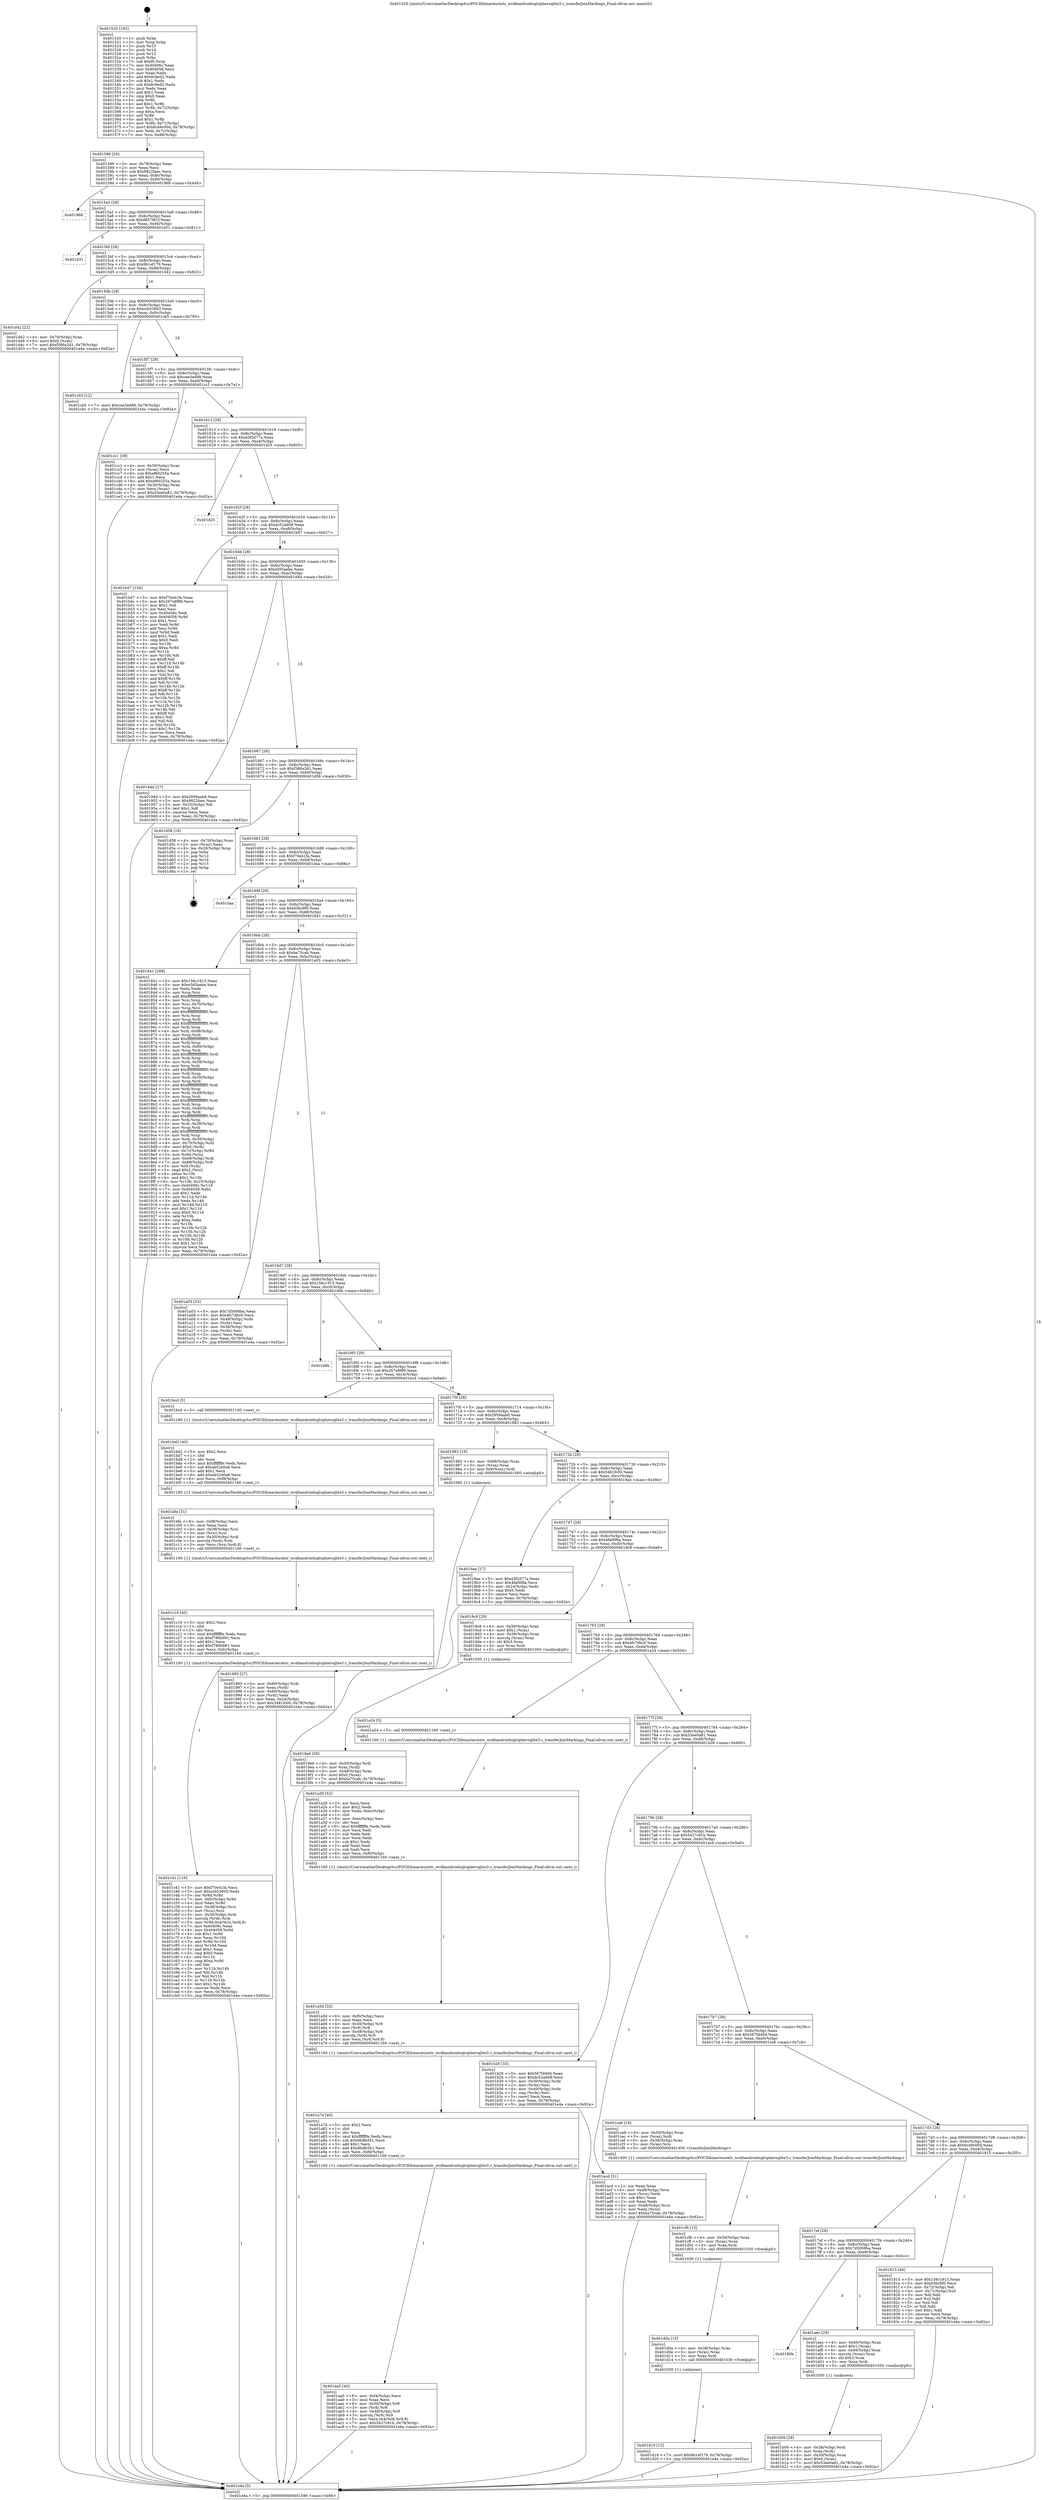 digraph "0x401520" {
  label = "0x401520 (/mnt/c/Users/mathe/Desktop/tcc/POCII/binaries/extr_wcdbandroidsqlciphersqlite3.c_transferJoinMarkings_Final-ollvm.out::main(0))"
  labelloc = "t"
  node[shape=record]

  Entry [label="",width=0.3,height=0.3,shape=circle,fillcolor=black,style=filled]
  "0x401586" [label="{
     0x401586 [29]\l
     | [instrs]\l
     &nbsp;&nbsp;0x401586 \<+3\>: mov -0x78(%rbp),%eax\l
     &nbsp;&nbsp;0x401589 \<+2\>: mov %eax,%ecx\l
     &nbsp;&nbsp;0x40158b \<+6\>: sub $0x9822faec,%ecx\l
     &nbsp;&nbsp;0x401591 \<+6\>: mov %eax,-0x8c(%rbp)\l
     &nbsp;&nbsp;0x401597 \<+6\>: mov %ecx,-0x90(%rbp)\l
     &nbsp;&nbsp;0x40159d \<+6\>: je 0000000000401968 \<main+0x448\>\l
  }"]
  "0x401968" [label="{
     0x401968\l
  }", style=dashed]
  "0x4015a3" [label="{
     0x4015a3 [28]\l
     | [instrs]\l
     &nbsp;&nbsp;0x4015a3 \<+5\>: jmp 00000000004015a8 \<main+0x88\>\l
     &nbsp;&nbsp;0x4015a8 \<+6\>: mov -0x8c(%rbp),%eax\l
     &nbsp;&nbsp;0x4015ae \<+5\>: sub $0x9857f61f,%eax\l
     &nbsp;&nbsp;0x4015b3 \<+6\>: mov %eax,-0x94(%rbp)\l
     &nbsp;&nbsp;0x4015b9 \<+6\>: je 0000000000401d31 \<main+0x811\>\l
  }"]
  Exit [label="",width=0.3,height=0.3,shape=circle,fillcolor=black,style=filled,peripheries=2]
  "0x401d31" [label="{
     0x401d31\l
  }", style=dashed]
  "0x4015bf" [label="{
     0x4015bf [28]\l
     | [instrs]\l
     &nbsp;&nbsp;0x4015bf \<+5\>: jmp 00000000004015c4 \<main+0xa4\>\l
     &nbsp;&nbsp;0x4015c4 \<+6\>: mov -0x8c(%rbp),%eax\l
     &nbsp;&nbsp;0x4015ca \<+5\>: sub $0x9b1ef179,%eax\l
     &nbsp;&nbsp;0x4015cf \<+6\>: mov %eax,-0x98(%rbp)\l
     &nbsp;&nbsp;0x4015d5 \<+6\>: je 0000000000401d42 \<main+0x822\>\l
  }"]
  "0x401d19" [label="{
     0x401d19 [12]\l
     | [instrs]\l
     &nbsp;&nbsp;0x401d19 \<+7\>: movl $0x9b1ef179,-0x78(%rbp)\l
     &nbsp;&nbsp;0x401d20 \<+5\>: jmp 0000000000401e4a \<main+0x92a\>\l
  }"]
  "0x401d42" [label="{
     0x401d42 [22]\l
     | [instrs]\l
     &nbsp;&nbsp;0x401d42 \<+4\>: mov -0x70(%rbp),%rax\l
     &nbsp;&nbsp;0x401d46 \<+6\>: movl $0x0,(%rax)\l
     &nbsp;&nbsp;0x401d4c \<+7\>: movl $0xf386a2d1,-0x78(%rbp)\l
     &nbsp;&nbsp;0x401d53 \<+5\>: jmp 0000000000401e4a \<main+0x92a\>\l
  }"]
  "0x4015db" [label="{
     0x4015db [28]\l
     | [instrs]\l
     &nbsp;&nbsp;0x4015db \<+5\>: jmp 00000000004015e0 \<main+0xc0\>\l
     &nbsp;&nbsp;0x4015e0 \<+6\>: mov -0x8c(%rbp),%eax\l
     &nbsp;&nbsp;0x4015e6 \<+5\>: sub $0xccb53603,%eax\l
     &nbsp;&nbsp;0x4015eb \<+6\>: mov %eax,-0x9c(%rbp)\l
     &nbsp;&nbsp;0x4015f1 \<+6\>: je 0000000000401cb5 \<main+0x795\>\l
  }"]
  "0x401d0a" [label="{
     0x401d0a [15]\l
     | [instrs]\l
     &nbsp;&nbsp;0x401d0a \<+4\>: mov -0x38(%rbp),%rax\l
     &nbsp;&nbsp;0x401d0e \<+3\>: mov (%rax),%rax\l
     &nbsp;&nbsp;0x401d11 \<+3\>: mov %rax,%rdi\l
     &nbsp;&nbsp;0x401d14 \<+5\>: call 0000000000401030 \<free@plt\>\l
     | [calls]\l
     &nbsp;&nbsp;0x401030 \{1\} (unknown)\l
  }"]
  "0x401cb5" [label="{
     0x401cb5 [12]\l
     | [instrs]\l
     &nbsp;&nbsp;0x401cb5 \<+7\>: movl $0xcee3ed98,-0x78(%rbp)\l
     &nbsp;&nbsp;0x401cbc \<+5\>: jmp 0000000000401e4a \<main+0x92a\>\l
  }"]
  "0x4015f7" [label="{
     0x4015f7 [28]\l
     | [instrs]\l
     &nbsp;&nbsp;0x4015f7 \<+5\>: jmp 00000000004015fc \<main+0xdc\>\l
     &nbsp;&nbsp;0x4015fc \<+6\>: mov -0x8c(%rbp),%eax\l
     &nbsp;&nbsp;0x401602 \<+5\>: sub $0xcee3ed98,%eax\l
     &nbsp;&nbsp;0x401607 \<+6\>: mov %eax,-0xa0(%rbp)\l
     &nbsp;&nbsp;0x40160d \<+6\>: je 0000000000401cc1 \<main+0x7a1\>\l
  }"]
  "0x401cfb" [label="{
     0x401cfb [15]\l
     | [instrs]\l
     &nbsp;&nbsp;0x401cfb \<+4\>: mov -0x50(%rbp),%rax\l
     &nbsp;&nbsp;0x401cff \<+3\>: mov (%rax),%rax\l
     &nbsp;&nbsp;0x401d02 \<+3\>: mov %rax,%rdi\l
     &nbsp;&nbsp;0x401d05 \<+5\>: call 0000000000401030 \<free@plt\>\l
     | [calls]\l
     &nbsp;&nbsp;0x401030 \{1\} (unknown)\l
  }"]
  "0x401cc1" [label="{
     0x401cc1 [39]\l
     | [instrs]\l
     &nbsp;&nbsp;0x401cc1 \<+4\>: mov -0x30(%rbp),%rax\l
     &nbsp;&nbsp;0x401cc5 \<+2\>: mov (%rax),%ecx\l
     &nbsp;&nbsp;0x401cc7 \<+6\>: sub $0xef60255a,%ecx\l
     &nbsp;&nbsp;0x401ccd \<+3\>: add $0x1,%ecx\l
     &nbsp;&nbsp;0x401cd0 \<+6\>: add $0xef60255a,%ecx\l
     &nbsp;&nbsp;0x401cd6 \<+4\>: mov -0x30(%rbp),%rax\l
     &nbsp;&nbsp;0x401cda \<+2\>: mov %ecx,(%rax)\l
     &nbsp;&nbsp;0x401cdc \<+7\>: movl $0x53ee0a81,-0x78(%rbp)\l
     &nbsp;&nbsp;0x401ce3 \<+5\>: jmp 0000000000401e4a \<main+0x92a\>\l
  }"]
  "0x401613" [label="{
     0x401613 [28]\l
     | [instrs]\l
     &nbsp;&nbsp;0x401613 \<+5\>: jmp 0000000000401618 \<main+0xf8\>\l
     &nbsp;&nbsp;0x401618 \<+6\>: mov -0x8c(%rbp),%eax\l
     &nbsp;&nbsp;0x40161e \<+5\>: sub $0xd3f2d77a,%eax\l
     &nbsp;&nbsp;0x401623 \<+6\>: mov %eax,-0xa4(%rbp)\l
     &nbsp;&nbsp;0x401629 \<+6\>: je 0000000000401d25 \<main+0x805\>\l
  }"]
  "0x401c41" [label="{
     0x401c41 [116]\l
     | [instrs]\l
     &nbsp;&nbsp;0x401c41 \<+5\>: mov $0xf70e41fa,%ecx\l
     &nbsp;&nbsp;0x401c46 \<+5\>: mov $0xccb53603,%edx\l
     &nbsp;&nbsp;0x401c4b \<+3\>: xor %r8d,%r8d\l
     &nbsp;&nbsp;0x401c4e \<+7\>: mov -0xfc(%rbp),%r9d\l
     &nbsp;&nbsp;0x401c55 \<+4\>: imul %eax,%r9d\l
     &nbsp;&nbsp;0x401c59 \<+4\>: mov -0x38(%rbp),%rsi\l
     &nbsp;&nbsp;0x401c5d \<+3\>: mov (%rsi),%rsi\l
     &nbsp;&nbsp;0x401c60 \<+4\>: mov -0x30(%rbp),%rdi\l
     &nbsp;&nbsp;0x401c64 \<+3\>: movslq (%rdi),%rdi\l
     &nbsp;&nbsp;0x401c67 \<+5\>: mov %r9d,0x4(%rsi,%rdi,8)\l
     &nbsp;&nbsp;0x401c6c \<+7\>: mov 0x40406c,%eax\l
     &nbsp;&nbsp;0x401c73 \<+8\>: mov 0x404058,%r9d\l
     &nbsp;&nbsp;0x401c7b \<+4\>: sub $0x1,%r8d\l
     &nbsp;&nbsp;0x401c7f \<+3\>: mov %eax,%r10d\l
     &nbsp;&nbsp;0x401c82 \<+3\>: add %r8d,%r10d\l
     &nbsp;&nbsp;0x401c85 \<+4\>: imul %r10d,%eax\l
     &nbsp;&nbsp;0x401c89 \<+3\>: and $0x1,%eax\l
     &nbsp;&nbsp;0x401c8c \<+3\>: cmp $0x0,%eax\l
     &nbsp;&nbsp;0x401c8f \<+4\>: sete %r11b\l
     &nbsp;&nbsp;0x401c93 \<+4\>: cmp $0xa,%r9d\l
     &nbsp;&nbsp;0x401c97 \<+3\>: setl %bl\l
     &nbsp;&nbsp;0x401c9a \<+3\>: mov %r11b,%r14b\l
     &nbsp;&nbsp;0x401c9d \<+3\>: and %bl,%r14b\l
     &nbsp;&nbsp;0x401ca0 \<+3\>: xor %bl,%r11b\l
     &nbsp;&nbsp;0x401ca3 \<+3\>: or %r11b,%r14b\l
     &nbsp;&nbsp;0x401ca6 \<+4\>: test $0x1,%r14b\l
     &nbsp;&nbsp;0x401caa \<+3\>: cmovne %edx,%ecx\l
     &nbsp;&nbsp;0x401cad \<+3\>: mov %ecx,-0x78(%rbp)\l
     &nbsp;&nbsp;0x401cb0 \<+5\>: jmp 0000000000401e4a \<main+0x92a\>\l
  }"]
  "0x401d25" [label="{
     0x401d25\l
  }", style=dashed]
  "0x40162f" [label="{
     0x40162f [28]\l
     | [instrs]\l
     &nbsp;&nbsp;0x40162f \<+5\>: jmp 0000000000401634 \<main+0x114\>\l
     &nbsp;&nbsp;0x401634 \<+6\>: mov -0x8c(%rbp),%eax\l
     &nbsp;&nbsp;0x40163a \<+5\>: sub $0xdc52a608,%eax\l
     &nbsp;&nbsp;0x40163f \<+6\>: mov %eax,-0xa8(%rbp)\l
     &nbsp;&nbsp;0x401645 \<+6\>: je 0000000000401b47 \<main+0x627\>\l
  }"]
  "0x401c19" [label="{
     0x401c19 [40]\l
     | [instrs]\l
     &nbsp;&nbsp;0x401c19 \<+5\>: mov $0x2,%ecx\l
     &nbsp;&nbsp;0x401c1e \<+1\>: cltd\l
     &nbsp;&nbsp;0x401c1f \<+2\>: idiv %ecx\l
     &nbsp;&nbsp;0x401c21 \<+6\>: imul $0xfffffffe,%edx,%ecx\l
     &nbsp;&nbsp;0x401c27 \<+6\>: sub $0xf796b981,%ecx\l
     &nbsp;&nbsp;0x401c2d \<+3\>: add $0x1,%ecx\l
     &nbsp;&nbsp;0x401c30 \<+6\>: add $0xf796b981,%ecx\l
     &nbsp;&nbsp;0x401c36 \<+6\>: mov %ecx,-0xfc(%rbp)\l
     &nbsp;&nbsp;0x401c3c \<+5\>: call 0000000000401160 \<next_i\>\l
     | [calls]\l
     &nbsp;&nbsp;0x401160 \{1\} (/mnt/c/Users/mathe/Desktop/tcc/POCII/binaries/extr_wcdbandroidsqlciphersqlite3.c_transferJoinMarkings_Final-ollvm.out::next_i)\l
  }"]
  "0x401b47" [label="{
     0x401b47 [134]\l
     | [instrs]\l
     &nbsp;&nbsp;0x401b47 \<+5\>: mov $0xf70e41fa,%eax\l
     &nbsp;&nbsp;0x401b4c \<+5\>: mov $0x267e8f89,%ecx\l
     &nbsp;&nbsp;0x401b51 \<+2\>: mov $0x1,%dl\l
     &nbsp;&nbsp;0x401b53 \<+2\>: xor %esi,%esi\l
     &nbsp;&nbsp;0x401b55 \<+7\>: mov 0x40406c,%edi\l
     &nbsp;&nbsp;0x401b5c \<+8\>: mov 0x404058,%r8d\l
     &nbsp;&nbsp;0x401b64 \<+3\>: sub $0x1,%esi\l
     &nbsp;&nbsp;0x401b67 \<+3\>: mov %edi,%r9d\l
     &nbsp;&nbsp;0x401b6a \<+3\>: add %esi,%r9d\l
     &nbsp;&nbsp;0x401b6d \<+4\>: imul %r9d,%edi\l
     &nbsp;&nbsp;0x401b71 \<+3\>: and $0x1,%edi\l
     &nbsp;&nbsp;0x401b74 \<+3\>: cmp $0x0,%edi\l
     &nbsp;&nbsp;0x401b77 \<+4\>: sete %r10b\l
     &nbsp;&nbsp;0x401b7b \<+4\>: cmp $0xa,%r8d\l
     &nbsp;&nbsp;0x401b7f \<+4\>: setl %r11b\l
     &nbsp;&nbsp;0x401b83 \<+3\>: mov %r10b,%bl\l
     &nbsp;&nbsp;0x401b86 \<+3\>: xor $0xff,%bl\l
     &nbsp;&nbsp;0x401b89 \<+3\>: mov %r11b,%r14b\l
     &nbsp;&nbsp;0x401b8c \<+4\>: xor $0xff,%r14b\l
     &nbsp;&nbsp;0x401b90 \<+3\>: xor $0x1,%dl\l
     &nbsp;&nbsp;0x401b93 \<+3\>: mov %bl,%r15b\l
     &nbsp;&nbsp;0x401b96 \<+4\>: and $0xff,%r15b\l
     &nbsp;&nbsp;0x401b9a \<+3\>: and %dl,%r10b\l
     &nbsp;&nbsp;0x401b9d \<+3\>: mov %r14b,%r12b\l
     &nbsp;&nbsp;0x401ba0 \<+4\>: and $0xff,%r12b\l
     &nbsp;&nbsp;0x401ba4 \<+3\>: and %dl,%r11b\l
     &nbsp;&nbsp;0x401ba7 \<+3\>: or %r10b,%r15b\l
     &nbsp;&nbsp;0x401baa \<+3\>: or %r11b,%r12b\l
     &nbsp;&nbsp;0x401bad \<+3\>: xor %r12b,%r15b\l
     &nbsp;&nbsp;0x401bb0 \<+3\>: or %r14b,%bl\l
     &nbsp;&nbsp;0x401bb3 \<+3\>: xor $0xff,%bl\l
     &nbsp;&nbsp;0x401bb6 \<+3\>: or $0x1,%dl\l
     &nbsp;&nbsp;0x401bb9 \<+2\>: and %dl,%bl\l
     &nbsp;&nbsp;0x401bbb \<+3\>: or %bl,%r15b\l
     &nbsp;&nbsp;0x401bbe \<+4\>: test $0x1,%r15b\l
     &nbsp;&nbsp;0x401bc2 \<+3\>: cmovne %ecx,%eax\l
     &nbsp;&nbsp;0x401bc5 \<+3\>: mov %eax,-0x78(%rbp)\l
     &nbsp;&nbsp;0x401bc8 \<+5\>: jmp 0000000000401e4a \<main+0x92a\>\l
  }"]
  "0x40164b" [label="{
     0x40164b [28]\l
     | [instrs]\l
     &nbsp;&nbsp;0x40164b \<+5\>: jmp 0000000000401650 \<main+0x130\>\l
     &nbsp;&nbsp;0x401650 \<+6\>: mov -0x8c(%rbp),%eax\l
     &nbsp;&nbsp;0x401656 \<+5\>: sub $0xe565aebe,%eax\l
     &nbsp;&nbsp;0x40165b \<+6\>: mov %eax,-0xac(%rbp)\l
     &nbsp;&nbsp;0x401661 \<+6\>: je 000000000040194d \<main+0x42d\>\l
  }"]
  "0x401bfa" [label="{
     0x401bfa [31]\l
     | [instrs]\l
     &nbsp;&nbsp;0x401bfa \<+6\>: mov -0xf8(%rbp),%ecx\l
     &nbsp;&nbsp;0x401c00 \<+3\>: imul %eax,%ecx\l
     &nbsp;&nbsp;0x401c03 \<+4\>: mov -0x38(%rbp),%rsi\l
     &nbsp;&nbsp;0x401c07 \<+3\>: mov (%rsi),%rsi\l
     &nbsp;&nbsp;0x401c0a \<+4\>: mov -0x30(%rbp),%rdi\l
     &nbsp;&nbsp;0x401c0e \<+3\>: movslq (%rdi),%rdi\l
     &nbsp;&nbsp;0x401c11 \<+3\>: mov %ecx,(%rsi,%rdi,8)\l
     &nbsp;&nbsp;0x401c14 \<+5\>: call 0000000000401160 \<next_i\>\l
     | [calls]\l
     &nbsp;&nbsp;0x401160 \{1\} (/mnt/c/Users/mathe/Desktop/tcc/POCII/binaries/extr_wcdbandroidsqlciphersqlite3.c_transferJoinMarkings_Final-ollvm.out::next_i)\l
  }"]
  "0x40194d" [label="{
     0x40194d [27]\l
     | [instrs]\l
     &nbsp;&nbsp;0x40194d \<+5\>: mov $0x2959aab6,%eax\l
     &nbsp;&nbsp;0x401952 \<+5\>: mov $0x9822faec,%ecx\l
     &nbsp;&nbsp;0x401957 \<+3\>: mov -0x25(%rbp),%dl\l
     &nbsp;&nbsp;0x40195a \<+3\>: test $0x1,%dl\l
     &nbsp;&nbsp;0x40195d \<+3\>: cmovne %ecx,%eax\l
     &nbsp;&nbsp;0x401960 \<+3\>: mov %eax,-0x78(%rbp)\l
     &nbsp;&nbsp;0x401963 \<+5\>: jmp 0000000000401e4a \<main+0x92a\>\l
  }"]
  "0x401667" [label="{
     0x401667 [28]\l
     | [instrs]\l
     &nbsp;&nbsp;0x401667 \<+5\>: jmp 000000000040166c \<main+0x14c\>\l
     &nbsp;&nbsp;0x40166c \<+6\>: mov -0x8c(%rbp),%eax\l
     &nbsp;&nbsp;0x401672 \<+5\>: sub $0xf386a2d1,%eax\l
     &nbsp;&nbsp;0x401677 \<+6\>: mov %eax,-0xb0(%rbp)\l
     &nbsp;&nbsp;0x40167d \<+6\>: je 0000000000401d58 \<main+0x838\>\l
  }"]
  "0x401bd2" [label="{
     0x401bd2 [40]\l
     | [instrs]\l
     &nbsp;&nbsp;0x401bd2 \<+5\>: mov $0x2,%ecx\l
     &nbsp;&nbsp;0x401bd7 \<+1\>: cltd\l
     &nbsp;&nbsp;0x401bd8 \<+2\>: idiv %ecx\l
     &nbsp;&nbsp;0x401bda \<+6\>: imul $0xfffffffe,%edx,%ecx\l
     &nbsp;&nbsp;0x401be0 \<+6\>: sub $0xab52e0a8,%ecx\l
     &nbsp;&nbsp;0x401be6 \<+3\>: add $0x1,%ecx\l
     &nbsp;&nbsp;0x401be9 \<+6\>: add $0xab52e0a8,%ecx\l
     &nbsp;&nbsp;0x401bef \<+6\>: mov %ecx,-0xf8(%rbp)\l
     &nbsp;&nbsp;0x401bf5 \<+5\>: call 0000000000401160 \<next_i\>\l
     | [calls]\l
     &nbsp;&nbsp;0x401160 \{1\} (/mnt/c/Users/mathe/Desktop/tcc/POCII/binaries/extr_wcdbandroidsqlciphersqlite3.c_transferJoinMarkings_Final-ollvm.out::next_i)\l
  }"]
  "0x401d58" [label="{
     0x401d58 [19]\l
     | [instrs]\l
     &nbsp;&nbsp;0x401d58 \<+4\>: mov -0x70(%rbp),%rax\l
     &nbsp;&nbsp;0x401d5c \<+2\>: mov (%rax),%eax\l
     &nbsp;&nbsp;0x401d5e \<+4\>: lea -0x20(%rbp),%rsp\l
     &nbsp;&nbsp;0x401d62 \<+1\>: pop %rbx\l
     &nbsp;&nbsp;0x401d63 \<+2\>: pop %r12\l
     &nbsp;&nbsp;0x401d65 \<+2\>: pop %r14\l
     &nbsp;&nbsp;0x401d67 \<+2\>: pop %r15\l
     &nbsp;&nbsp;0x401d69 \<+1\>: pop %rbp\l
     &nbsp;&nbsp;0x401d6a \<+1\>: ret\l
  }"]
  "0x401683" [label="{
     0x401683 [28]\l
     | [instrs]\l
     &nbsp;&nbsp;0x401683 \<+5\>: jmp 0000000000401688 \<main+0x168\>\l
     &nbsp;&nbsp;0x401688 \<+6\>: mov -0x8c(%rbp),%eax\l
     &nbsp;&nbsp;0x40168e \<+5\>: sub $0xf70e41fa,%eax\l
     &nbsp;&nbsp;0x401693 \<+6\>: mov %eax,-0xb4(%rbp)\l
     &nbsp;&nbsp;0x401699 \<+6\>: je 0000000000401daa \<main+0x88a\>\l
  }"]
  "0x401b09" [label="{
     0x401b09 [29]\l
     | [instrs]\l
     &nbsp;&nbsp;0x401b09 \<+4\>: mov -0x38(%rbp),%rdi\l
     &nbsp;&nbsp;0x401b0d \<+3\>: mov %rax,(%rdi)\l
     &nbsp;&nbsp;0x401b10 \<+4\>: mov -0x30(%rbp),%rax\l
     &nbsp;&nbsp;0x401b14 \<+6\>: movl $0x0,(%rax)\l
     &nbsp;&nbsp;0x401b1a \<+7\>: movl $0x53ee0a81,-0x78(%rbp)\l
     &nbsp;&nbsp;0x401b21 \<+5\>: jmp 0000000000401e4a \<main+0x92a\>\l
  }"]
  "0x401daa" [label="{
     0x401daa\l
  }", style=dashed]
  "0x40169f" [label="{
     0x40169f [28]\l
     | [instrs]\l
     &nbsp;&nbsp;0x40169f \<+5\>: jmp 00000000004016a4 \<main+0x184\>\l
     &nbsp;&nbsp;0x4016a4 \<+6\>: mov -0x8c(%rbp),%eax\l
     &nbsp;&nbsp;0x4016aa \<+5\>: sub $0xb3bc9f0,%eax\l
     &nbsp;&nbsp;0x4016af \<+6\>: mov %eax,-0xb8(%rbp)\l
     &nbsp;&nbsp;0x4016b5 \<+6\>: je 0000000000401841 \<main+0x321\>\l
  }"]
  "0x40180b" [label="{
     0x40180b\l
  }", style=dashed]
  "0x401841" [label="{
     0x401841 [268]\l
     | [instrs]\l
     &nbsp;&nbsp;0x401841 \<+5\>: mov $0x156c1915,%eax\l
     &nbsp;&nbsp;0x401846 \<+5\>: mov $0xe565aebe,%ecx\l
     &nbsp;&nbsp;0x40184b \<+2\>: xor %edx,%edx\l
     &nbsp;&nbsp;0x40184d \<+3\>: mov %rsp,%rsi\l
     &nbsp;&nbsp;0x401850 \<+4\>: add $0xfffffffffffffff0,%rsi\l
     &nbsp;&nbsp;0x401854 \<+3\>: mov %rsi,%rsp\l
     &nbsp;&nbsp;0x401857 \<+4\>: mov %rsi,-0x70(%rbp)\l
     &nbsp;&nbsp;0x40185b \<+3\>: mov %rsp,%rsi\l
     &nbsp;&nbsp;0x40185e \<+4\>: add $0xfffffffffffffff0,%rsi\l
     &nbsp;&nbsp;0x401862 \<+3\>: mov %rsi,%rsp\l
     &nbsp;&nbsp;0x401865 \<+3\>: mov %rsp,%rdi\l
     &nbsp;&nbsp;0x401868 \<+4\>: add $0xfffffffffffffff0,%rdi\l
     &nbsp;&nbsp;0x40186c \<+3\>: mov %rdi,%rsp\l
     &nbsp;&nbsp;0x40186f \<+4\>: mov %rdi,-0x68(%rbp)\l
     &nbsp;&nbsp;0x401873 \<+3\>: mov %rsp,%rdi\l
     &nbsp;&nbsp;0x401876 \<+4\>: add $0xfffffffffffffff0,%rdi\l
     &nbsp;&nbsp;0x40187a \<+3\>: mov %rdi,%rsp\l
     &nbsp;&nbsp;0x40187d \<+4\>: mov %rdi,-0x60(%rbp)\l
     &nbsp;&nbsp;0x401881 \<+3\>: mov %rsp,%rdi\l
     &nbsp;&nbsp;0x401884 \<+4\>: add $0xfffffffffffffff0,%rdi\l
     &nbsp;&nbsp;0x401888 \<+3\>: mov %rdi,%rsp\l
     &nbsp;&nbsp;0x40188b \<+4\>: mov %rdi,-0x58(%rbp)\l
     &nbsp;&nbsp;0x40188f \<+3\>: mov %rsp,%rdi\l
     &nbsp;&nbsp;0x401892 \<+4\>: add $0xfffffffffffffff0,%rdi\l
     &nbsp;&nbsp;0x401896 \<+3\>: mov %rdi,%rsp\l
     &nbsp;&nbsp;0x401899 \<+4\>: mov %rdi,-0x50(%rbp)\l
     &nbsp;&nbsp;0x40189d \<+3\>: mov %rsp,%rdi\l
     &nbsp;&nbsp;0x4018a0 \<+4\>: add $0xfffffffffffffff0,%rdi\l
     &nbsp;&nbsp;0x4018a4 \<+3\>: mov %rdi,%rsp\l
     &nbsp;&nbsp;0x4018a7 \<+4\>: mov %rdi,-0x48(%rbp)\l
     &nbsp;&nbsp;0x4018ab \<+3\>: mov %rsp,%rdi\l
     &nbsp;&nbsp;0x4018ae \<+4\>: add $0xfffffffffffffff0,%rdi\l
     &nbsp;&nbsp;0x4018b2 \<+3\>: mov %rdi,%rsp\l
     &nbsp;&nbsp;0x4018b5 \<+4\>: mov %rdi,-0x40(%rbp)\l
     &nbsp;&nbsp;0x4018b9 \<+3\>: mov %rsp,%rdi\l
     &nbsp;&nbsp;0x4018bc \<+4\>: add $0xfffffffffffffff0,%rdi\l
     &nbsp;&nbsp;0x4018c0 \<+3\>: mov %rdi,%rsp\l
     &nbsp;&nbsp;0x4018c3 \<+4\>: mov %rdi,-0x38(%rbp)\l
     &nbsp;&nbsp;0x4018c7 \<+3\>: mov %rsp,%rdi\l
     &nbsp;&nbsp;0x4018ca \<+4\>: add $0xfffffffffffffff0,%rdi\l
     &nbsp;&nbsp;0x4018ce \<+3\>: mov %rdi,%rsp\l
     &nbsp;&nbsp;0x4018d1 \<+4\>: mov %rdi,-0x30(%rbp)\l
     &nbsp;&nbsp;0x4018d5 \<+4\>: mov -0x70(%rbp),%rdi\l
     &nbsp;&nbsp;0x4018d9 \<+6\>: movl $0x0,(%rdi)\l
     &nbsp;&nbsp;0x4018df \<+4\>: mov -0x7c(%rbp),%r8d\l
     &nbsp;&nbsp;0x4018e3 \<+3\>: mov %r8d,(%rsi)\l
     &nbsp;&nbsp;0x4018e6 \<+4\>: mov -0x68(%rbp),%rdi\l
     &nbsp;&nbsp;0x4018ea \<+7\>: mov -0x88(%rbp),%r9\l
     &nbsp;&nbsp;0x4018f1 \<+3\>: mov %r9,(%rdi)\l
     &nbsp;&nbsp;0x4018f4 \<+3\>: cmpl $0x2,(%rsi)\l
     &nbsp;&nbsp;0x4018f7 \<+4\>: setne %r10b\l
     &nbsp;&nbsp;0x4018fb \<+4\>: and $0x1,%r10b\l
     &nbsp;&nbsp;0x4018ff \<+4\>: mov %r10b,-0x25(%rbp)\l
     &nbsp;&nbsp;0x401903 \<+8\>: mov 0x40406c,%r11d\l
     &nbsp;&nbsp;0x40190b \<+7\>: mov 0x404058,%ebx\l
     &nbsp;&nbsp;0x401912 \<+3\>: sub $0x1,%edx\l
     &nbsp;&nbsp;0x401915 \<+3\>: mov %r11d,%r14d\l
     &nbsp;&nbsp;0x401918 \<+3\>: add %edx,%r14d\l
     &nbsp;&nbsp;0x40191b \<+4\>: imul %r14d,%r11d\l
     &nbsp;&nbsp;0x40191f \<+4\>: and $0x1,%r11d\l
     &nbsp;&nbsp;0x401923 \<+4\>: cmp $0x0,%r11d\l
     &nbsp;&nbsp;0x401927 \<+4\>: sete %r10b\l
     &nbsp;&nbsp;0x40192b \<+3\>: cmp $0xa,%ebx\l
     &nbsp;&nbsp;0x40192e \<+4\>: setl %r15b\l
     &nbsp;&nbsp;0x401932 \<+3\>: mov %r10b,%r12b\l
     &nbsp;&nbsp;0x401935 \<+3\>: and %r15b,%r12b\l
     &nbsp;&nbsp;0x401938 \<+3\>: xor %r15b,%r10b\l
     &nbsp;&nbsp;0x40193b \<+3\>: or %r10b,%r12b\l
     &nbsp;&nbsp;0x40193e \<+4\>: test $0x1,%r12b\l
     &nbsp;&nbsp;0x401942 \<+3\>: cmovne %ecx,%eax\l
     &nbsp;&nbsp;0x401945 \<+3\>: mov %eax,-0x78(%rbp)\l
     &nbsp;&nbsp;0x401948 \<+5\>: jmp 0000000000401e4a \<main+0x92a\>\l
  }"]
  "0x4016bb" [label="{
     0x4016bb [28]\l
     | [instrs]\l
     &nbsp;&nbsp;0x4016bb \<+5\>: jmp 00000000004016c0 \<main+0x1a0\>\l
     &nbsp;&nbsp;0x4016c0 \<+6\>: mov -0x8c(%rbp),%eax\l
     &nbsp;&nbsp;0x4016c6 \<+5\>: sub $0xba75cab,%eax\l
     &nbsp;&nbsp;0x4016cb \<+6\>: mov %eax,-0xbc(%rbp)\l
     &nbsp;&nbsp;0x4016d1 \<+6\>: je 0000000000401a03 \<main+0x4e3\>\l
  }"]
  "0x401aec" [label="{
     0x401aec [29]\l
     | [instrs]\l
     &nbsp;&nbsp;0x401aec \<+4\>: mov -0x40(%rbp),%rax\l
     &nbsp;&nbsp;0x401af0 \<+6\>: movl $0x1,(%rax)\l
     &nbsp;&nbsp;0x401af6 \<+4\>: mov -0x40(%rbp),%rax\l
     &nbsp;&nbsp;0x401afa \<+3\>: movslq (%rax),%rax\l
     &nbsp;&nbsp;0x401afd \<+4\>: shl $0x3,%rax\l
     &nbsp;&nbsp;0x401b01 \<+3\>: mov %rax,%rdi\l
     &nbsp;&nbsp;0x401b04 \<+5\>: call 0000000000401050 \<malloc@plt\>\l
     | [calls]\l
     &nbsp;&nbsp;0x401050 \{1\} (unknown)\l
  }"]
  "0x401a03" [label="{
     0x401a03 [33]\l
     | [instrs]\l
     &nbsp;&nbsp;0x401a03 \<+5\>: mov $0x7d5008ba,%eax\l
     &nbsp;&nbsp;0x401a08 \<+5\>: mov $0x4fc7dbc0,%ecx\l
     &nbsp;&nbsp;0x401a0d \<+4\>: mov -0x48(%rbp),%rdx\l
     &nbsp;&nbsp;0x401a11 \<+2\>: mov (%rdx),%esi\l
     &nbsp;&nbsp;0x401a13 \<+4\>: mov -0x58(%rbp),%rdx\l
     &nbsp;&nbsp;0x401a17 \<+2\>: cmp (%rdx),%esi\l
     &nbsp;&nbsp;0x401a19 \<+3\>: cmovl %ecx,%eax\l
     &nbsp;&nbsp;0x401a1c \<+3\>: mov %eax,-0x78(%rbp)\l
     &nbsp;&nbsp;0x401a1f \<+5\>: jmp 0000000000401e4a \<main+0x92a\>\l
  }"]
  "0x4016d7" [label="{
     0x4016d7 [28]\l
     | [instrs]\l
     &nbsp;&nbsp;0x4016d7 \<+5\>: jmp 00000000004016dc \<main+0x1bc\>\l
     &nbsp;&nbsp;0x4016dc \<+6\>: mov -0x8c(%rbp),%eax\l
     &nbsp;&nbsp;0x4016e2 \<+5\>: sub $0x156c1915,%eax\l
     &nbsp;&nbsp;0x4016e7 \<+6\>: mov %eax,-0xc0(%rbp)\l
     &nbsp;&nbsp;0x4016ed \<+6\>: je 0000000000401d6b \<main+0x84b\>\l
  }"]
  "0x401aa5" [label="{
     0x401aa5 [40]\l
     | [instrs]\l
     &nbsp;&nbsp;0x401aa5 \<+6\>: mov -0xf4(%rbp),%ecx\l
     &nbsp;&nbsp;0x401aab \<+3\>: imul %eax,%ecx\l
     &nbsp;&nbsp;0x401aae \<+4\>: mov -0x50(%rbp),%r8\l
     &nbsp;&nbsp;0x401ab2 \<+3\>: mov (%r8),%r8\l
     &nbsp;&nbsp;0x401ab5 \<+4\>: mov -0x48(%rbp),%r9\l
     &nbsp;&nbsp;0x401ab9 \<+3\>: movslq (%r9),%r9\l
     &nbsp;&nbsp;0x401abc \<+5\>: mov %ecx,0x4(%r8,%r9,8)\l
     &nbsp;&nbsp;0x401ac1 \<+7\>: movl $0x5427c91b,-0x78(%rbp)\l
     &nbsp;&nbsp;0x401ac8 \<+5\>: jmp 0000000000401e4a \<main+0x92a\>\l
  }"]
  "0x401d6b" [label="{
     0x401d6b\l
  }", style=dashed]
  "0x4016f3" [label="{
     0x4016f3 [28]\l
     | [instrs]\l
     &nbsp;&nbsp;0x4016f3 \<+5\>: jmp 00000000004016f8 \<main+0x1d8\>\l
     &nbsp;&nbsp;0x4016f8 \<+6\>: mov -0x8c(%rbp),%eax\l
     &nbsp;&nbsp;0x4016fe \<+5\>: sub $0x267e8f89,%eax\l
     &nbsp;&nbsp;0x401703 \<+6\>: mov %eax,-0xc4(%rbp)\l
     &nbsp;&nbsp;0x401709 \<+6\>: je 0000000000401bcd \<main+0x6ad\>\l
  }"]
  "0x401a7d" [label="{
     0x401a7d [40]\l
     | [instrs]\l
     &nbsp;&nbsp;0x401a7d \<+5\>: mov $0x2,%ecx\l
     &nbsp;&nbsp;0x401a82 \<+1\>: cltd\l
     &nbsp;&nbsp;0x401a83 \<+2\>: idiv %ecx\l
     &nbsp;&nbsp;0x401a85 \<+6\>: imul $0xfffffffe,%edx,%ecx\l
     &nbsp;&nbsp;0x401a8b \<+6\>: sub $0xd6d8cf41,%ecx\l
     &nbsp;&nbsp;0x401a91 \<+3\>: add $0x1,%ecx\l
     &nbsp;&nbsp;0x401a94 \<+6\>: add $0xd6d8cf41,%ecx\l
     &nbsp;&nbsp;0x401a9a \<+6\>: mov %ecx,-0xf4(%rbp)\l
     &nbsp;&nbsp;0x401aa0 \<+5\>: call 0000000000401160 \<next_i\>\l
     | [calls]\l
     &nbsp;&nbsp;0x401160 \{1\} (/mnt/c/Users/mathe/Desktop/tcc/POCII/binaries/extr_wcdbandroidsqlciphersqlite3.c_transferJoinMarkings_Final-ollvm.out::next_i)\l
  }"]
  "0x401bcd" [label="{
     0x401bcd [5]\l
     | [instrs]\l
     &nbsp;&nbsp;0x401bcd \<+5\>: call 0000000000401160 \<next_i\>\l
     | [calls]\l
     &nbsp;&nbsp;0x401160 \{1\} (/mnt/c/Users/mathe/Desktop/tcc/POCII/binaries/extr_wcdbandroidsqlciphersqlite3.c_transferJoinMarkings_Final-ollvm.out::next_i)\l
  }"]
  "0x40170f" [label="{
     0x40170f [28]\l
     | [instrs]\l
     &nbsp;&nbsp;0x40170f \<+5\>: jmp 0000000000401714 \<main+0x1f4\>\l
     &nbsp;&nbsp;0x401714 \<+6\>: mov -0x8c(%rbp),%eax\l
     &nbsp;&nbsp;0x40171a \<+5\>: sub $0x2959aab6,%eax\l
     &nbsp;&nbsp;0x40171f \<+6\>: mov %eax,-0xc8(%rbp)\l
     &nbsp;&nbsp;0x401725 \<+6\>: je 0000000000401983 \<main+0x463\>\l
  }"]
  "0x401a5d" [label="{
     0x401a5d [32]\l
     | [instrs]\l
     &nbsp;&nbsp;0x401a5d \<+6\>: mov -0xf0(%rbp),%ecx\l
     &nbsp;&nbsp;0x401a63 \<+3\>: imul %eax,%ecx\l
     &nbsp;&nbsp;0x401a66 \<+4\>: mov -0x50(%rbp),%r8\l
     &nbsp;&nbsp;0x401a6a \<+3\>: mov (%r8),%r8\l
     &nbsp;&nbsp;0x401a6d \<+4\>: mov -0x48(%rbp),%r9\l
     &nbsp;&nbsp;0x401a71 \<+3\>: movslq (%r9),%r9\l
     &nbsp;&nbsp;0x401a74 \<+4\>: mov %ecx,(%r8,%r9,8)\l
     &nbsp;&nbsp;0x401a78 \<+5\>: call 0000000000401160 \<next_i\>\l
     | [calls]\l
     &nbsp;&nbsp;0x401160 \{1\} (/mnt/c/Users/mathe/Desktop/tcc/POCII/binaries/extr_wcdbandroidsqlciphersqlite3.c_transferJoinMarkings_Final-ollvm.out::next_i)\l
  }"]
  "0x401983" [label="{
     0x401983 [16]\l
     | [instrs]\l
     &nbsp;&nbsp;0x401983 \<+4\>: mov -0x68(%rbp),%rax\l
     &nbsp;&nbsp;0x401987 \<+3\>: mov (%rax),%rax\l
     &nbsp;&nbsp;0x40198a \<+4\>: mov 0x8(%rax),%rdi\l
     &nbsp;&nbsp;0x40198e \<+5\>: call 0000000000401060 \<atoi@plt\>\l
     | [calls]\l
     &nbsp;&nbsp;0x401060 \{1\} (unknown)\l
  }"]
  "0x40172b" [label="{
     0x40172b [28]\l
     | [instrs]\l
     &nbsp;&nbsp;0x40172b \<+5\>: jmp 0000000000401730 \<main+0x210\>\l
     &nbsp;&nbsp;0x401730 \<+6\>: mov -0x8c(%rbp),%eax\l
     &nbsp;&nbsp;0x401736 \<+5\>: sub $0x3481fc00,%eax\l
     &nbsp;&nbsp;0x40173b \<+6\>: mov %eax,-0xcc(%rbp)\l
     &nbsp;&nbsp;0x401741 \<+6\>: je 00000000004019ae \<main+0x48e\>\l
  }"]
  "0x401a29" [label="{
     0x401a29 [52]\l
     | [instrs]\l
     &nbsp;&nbsp;0x401a29 \<+2\>: xor %ecx,%ecx\l
     &nbsp;&nbsp;0x401a2b \<+5\>: mov $0x2,%edx\l
     &nbsp;&nbsp;0x401a30 \<+6\>: mov %edx,-0xec(%rbp)\l
     &nbsp;&nbsp;0x401a36 \<+1\>: cltd\l
     &nbsp;&nbsp;0x401a37 \<+6\>: mov -0xec(%rbp),%esi\l
     &nbsp;&nbsp;0x401a3d \<+2\>: idiv %esi\l
     &nbsp;&nbsp;0x401a3f \<+6\>: imul $0xfffffffe,%edx,%edx\l
     &nbsp;&nbsp;0x401a45 \<+2\>: mov %ecx,%edi\l
     &nbsp;&nbsp;0x401a47 \<+2\>: sub %edx,%edi\l
     &nbsp;&nbsp;0x401a49 \<+2\>: mov %ecx,%edx\l
     &nbsp;&nbsp;0x401a4b \<+3\>: sub $0x1,%edx\l
     &nbsp;&nbsp;0x401a4e \<+2\>: add %edx,%edi\l
     &nbsp;&nbsp;0x401a50 \<+2\>: sub %edi,%ecx\l
     &nbsp;&nbsp;0x401a52 \<+6\>: mov %ecx,-0xf0(%rbp)\l
     &nbsp;&nbsp;0x401a58 \<+5\>: call 0000000000401160 \<next_i\>\l
     | [calls]\l
     &nbsp;&nbsp;0x401160 \{1\} (/mnt/c/Users/mathe/Desktop/tcc/POCII/binaries/extr_wcdbandroidsqlciphersqlite3.c_transferJoinMarkings_Final-ollvm.out::next_i)\l
  }"]
  "0x4019ae" [label="{
     0x4019ae [27]\l
     | [instrs]\l
     &nbsp;&nbsp;0x4019ae \<+5\>: mov $0xd3f2d77a,%eax\l
     &nbsp;&nbsp;0x4019b3 \<+5\>: mov $0x4faf4f8a,%ecx\l
     &nbsp;&nbsp;0x4019b8 \<+3\>: mov -0x24(%rbp),%edx\l
     &nbsp;&nbsp;0x4019bb \<+3\>: cmp $0x0,%edx\l
     &nbsp;&nbsp;0x4019be \<+3\>: cmove %ecx,%eax\l
     &nbsp;&nbsp;0x4019c1 \<+3\>: mov %eax,-0x78(%rbp)\l
     &nbsp;&nbsp;0x4019c4 \<+5\>: jmp 0000000000401e4a \<main+0x92a\>\l
  }"]
  "0x401747" [label="{
     0x401747 [28]\l
     | [instrs]\l
     &nbsp;&nbsp;0x401747 \<+5\>: jmp 000000000040174c \<main+0x22c\>\l
     &nbsp;&nbsp;0x40174c \<+6\>: mov -0x8c(%rbp),%eax\l
     &nbsp;&nbsp;0x401752 \<+5\>: sub $0x4faf4f8a,%eax\l
     &nbsp;&nbsp;0x401757 \<+6\>: mov %eax,-0xd0(%rbp)\l
     &nbsp;&nbsp;0x40175d \<+6\>: je 00000000004019c9 \<main+0x4a9\>\l
  }"]
  "0x4019e6" [label="{
     0x4019e6 [29]\l
     | [instrs]\l
     &nbsp;&nbsp;0x4019e6 \<+4\>: mov -0x50(%rbp),%rdi\l
     &nbsp;&nbsp;0x4019ea \<+3\>: mov %rax,(%rdi)\l
     &nbsp;&nbsp;0x4019ed \<+4\>: mov -0x48(%rbp),%rax\l
     &nbsp;&nbsp;0x4019f1 \<+6\>: movl $0x0,(%rax)\l
     &nbsp;&nbsp;0x4019f7 \<+7\>: movl $0xba75cab,-0x78(%rbp)\l
     &nbsp;&nbsp;0x4019fe \<+5\>: jmp 0000000000401e4a \<main+0x92a\>\l
  }"]
  "0x4019c9" [label="{
     0x4019c9 [29]\l
     | [instrs]\l
     &nbsp;&nbsp;0x4019c9 \<+4\>: mov -0x58(%rbp),%rax\l
     &nbsp;&nbsp;0x4019cd \<+6\>: movl $0x1,(%rax)\l
     &nbsp;&nbsp;0x4019d3 \<+4\>: mov -0x58(%rbp),%rax\l
     &nbsp;&nbsp;0x4019d7 \<+3\>: movslq (%rax),%rax\l
     &nbsp;&nbsp;0x4019da \<+4\>: shl $0x3,%rax\l
     &nbsp;&nbsp;0x4019de \<+3\>: mov %rax,%rdi\l
     &nbsp;&nbsp;0x4019e1 \<+5\>: call 0000000000401050 \<malloc@plt\>\l
     | [calls]\l
     &nbsp;&nbsp;0x401050 \{1\} (unknown)\l
  }"]
  "0x401763" [label="{
     0x401763 [28]\l
     | [instrs]\l
     &nbsp;&nbsp;0x401763 \<+5\>: jmp 0000000000401768 \<main+0x248\>\l
     &nbsp;&nbsp;0x401768 \<+6\>: mov -0x8c(%rbp),%eax\l
     &nbsp;&nbsp;0x40176e \<+5\>: sub $0x4fc7dbc0,%eax\l
     &nbsp;&nbsp;0x401773 \<+6\>: mov %eax,-0xd4(%rbp)\l
     &nbsp;&nbsp;0x401779 \<+6\>: je 0000000000401a24 \<main+0x504\>\l
  }"]
  "0x401993" [label="{
     0x401993 [27]\l
     | [instrs]\l
     &nbsp;&nbsp;0x401993 \<+4\>: mov -0x60(%rbp),%rdi\l
     &nbsp;&nbsp;0x401997 \<+2\>: mov %eax,(%rdi)\l
     &nbsp;&nbsp;0x401999 \<+4\>: mov -0x60(%rbp),%rdi\l
     &nbsp;&nbsp;0x40199d \<+2\>: mov (%rdi),%eax\l
     &nbsp;&nbsp;0x40199f \<+3\>: mov %eax,-0x24(%rbp)\l
     &nbsp;&nbsp;0x4019a2 \<+7\>: movl $0x3481fc00,-0x78(%rbp)\l
     &nbsp;&nbsp;0x4019a9 \<+5\>: jmp 0000000000401e4a \<main+0x92a\>\l
  }"]
  "0x401a24" [label="{
     0x401a24 [5]\l
     | [instrs]\l
     &nbsp;&nbsp;0x401a24 \<+5\>: call 0000000000401160 \<next_i\>\l
     | [calls]\l
     &nbsp;&nbsp;0x401160 \{1\} (/mnt/c/Users/mathe/Desktop/tcc/POCII/binaries/extr_wcdbandroidsqlciphersqlite3.c_transferJoinMarkings_Final-ollvm.out::next_i)\l
  }"]
  "0x40177f" [label="{
     0x40177f [28]\l
     | [instrs]\l
     &nbsp;&nbsp;0x40177f \<+5\>: jmp 0000000000401784 \<main+0x264\>\l
     &nbsp;&nbsp;0x401784 \<+6\>: mov -0x8c(%rbp),%eax\l
     &nbsp;&nbsp;0x40178a \<+5\>: sub $0x53ee0a81,%eax\l
     &nbsp;&nbsp;0x40178f \<+6\>: mov %eax,-0xd8(%rbp)\l
     &nbsp;&nbsp;0x401795 \<+6\>: je 0000000000401b26 \<main+0x606\>\l
  }"]
  "0x401520" [label="{
     0x401520 [102]\l
     | [instrs]\l
     &nbsp;&nbsp;0x401520 \<+1\>: push %rbp\l
     &nbsp;&nbsp;0x401521 \<+3\>: mov %rsp,%rbp\l
     &nbsp;&nbsp;0x401524 \<+2\>: push %r15\l
     &nbsp;&nbsp;0x401526 \<+2\>: push %r14\l
     &nbsp;&nbsp;0x401528 \<+2\>: push %r12\l
     &nbsp;&nbsp;0x40152a \<+1\>: push %rbx\l
     &nbsp;&nbsp;0x40152b \<+7\>: sub $0xf0,%rsp\l
     &nbsp;&nbsp;0x401532 \<+7\>: mov 0x40406c,%eax\l
     &nbsp;&nbsp;0x401539 \<+7\>: mov 0x404058,%ecx\l
     &nbsp;&nbsp;0x401540 \<+2\>: mov %eax,%edx\l
     &nbsp;&nbsp;0x401542 \<+6\>: add $0x6c9ed2,%edx\l
     &nbsp;&nbsp;0x401548 \<+3\>: sub $0x1,%edx\l
     &nbsp;&nbsp;0x40154b \<+6\>: sub $0x6c9ed2,%edx\l
     &nbsp;&nbsp;0x401551 \<+3\>: imul %edx,%eax\l
     &nbsp;&nbsp;0x401554 \<+3\>: and $0x1,%eax\l
     &nbsp;&nbsp;0x401557 \<+3\>: cmp $0x0,%eax\l
     &nbsp;&nbsp;0x40155a \<+4\>: sete %r8b\l
     &nbsp;&nbsp;0x40155e \<+4\>: and $0x1,%r8b\l
     &nbsp;&nbsp;0x401562 \<+4\>: mov %r8b,-0x72(%rbp)\l
     &nbsp;&nbsp;0x401566 \<+3\>: cmp $0xa,%ecx\l
     &nbsp;&nbsp;0x401569 \<+4\>: setl %r8b\l
     &nbsp;&nbsp;0x40156d \<+4\>: and $0x1,%r8b\l
     &nbsp;&nbsp;0x401571 \<+4\>: mov %r8b,-0x71(%rbp)\l
     &nbsp;&nbsp;0x401575 \<+7\>: movl $0x6c49c00d,-0x78(%rbp)\l
     &nbsp;&nbsp;0x40157c \<+3\>: mov %edi,-0x7c(%rbp)\l
     &nbsp;&nbsp;0x40157f \<+7\>: mov %rsi,-0x88(%rbp)\l
  }"]
  "0x401b26" [label="{
     0x401b26 [33]\l
     | [instrs]\l
     &nbsp;&nbsp;0x401b26 \<+5\>: mov $0x567fd40d,%eax\l
     &nbsp;&nbsp;0x401b2b \<+5\>: mov $0xdc52a608,%ecx\l
     &nbsp;&nbsp;0x401b30 \<+4\>: mov -0x30(%rbp),%rdx\l
     &nbsp;&nbsp;0x401b34 \<+2\>: mov (%rdx),%esi\l
     &nbsp;&nbsp;0x401b36 \<+4\>: mov -0x40(%rbp),%rdx\l
     &nbsp;&nbsp;0x401b3a \<+2\>: cmp (%rdx),%esi\l
     &nbsp;&nbsp;0x401b3c \<+3\>: cmovl %ecx,%eax\l
     &nbsp;&nbsp;0x401b3f \<+3\>: mov %eax,-0x78(%rbp)\l
     &nbsp;&nbsp;0x401b42 \<+5\>: jmp 0000000000401e4a \<main+0x92a\>\l
  }"]
  "0x40179b" [label="{
     0x40179b [28]\l
     | [instrs]\l
     &nbsp;&nbsp;0x40179b \<+5\>: jmp 00000000004017a0 \<main+0x280\>\l
     &nbsp;&nbsp;0x4017a0 \<+6\>: mov -0x8c(%rbp),%eax\l
     &nbsp;&nbsp;0x4017a6 \<+5\>: sub $0x5427c91b,%eax\l
     &nbsp;&nbsp;0x4017ab \<+6\>: mov %eax,-0xdc(%rbp)\l
     &nbsp;&nbsp;0x4017b1 \<+6\>: je 0000000000401acd \<main+0x5ad\>\l
  }"]
  "0x401e4a" [label="{
     0x401e4a [5]\l
     | [instrs]\l
     &nbsp;&nbsp;0x401e4a \<+5\>: jmp 0000000000401586 \<main+0x66\>\l
  }"]
  "0x401acd" [label="{
     0x401acd [31]\l
     | [instrs]\l
     &nbsp;&nbsp;0x401acd \<+2\>: xor %eax,%eax\l
     &nbsp;&nbsp;0x401acf \<+4\>: mov -0x48(%rbp),%rcx\l
     &nbsp;&nbsp;0x401ad3 \<+2\>: mov (%rcx),%edx\l
     &nbsp;&nbsp;0x401ad5 \<+3\>: sub $0x1,%eax\l
     &nbsp;&nbsp;0x401ad8 \<+2\>: sub %eax,%edx\l
     &nbsp;&nbsp;0x401ada \<+4\>: mov -0x48(%rbp),%rcx\l
     &nbsp;&nbsp;0x401ade \<+2\>: mov %edx,(%rcx)\l
     &nbsp;&nbsp;0x401ae0 \<+7\>: movl $0xba75cab,-0x78(%rbp)\l
     &nbsp;&nbsp;0x401ae7 \<+5\>: jmp 0000000000401e4a \<main+0x92a\>\l
  }"]
  "0x4017b7" [label="{
     0x4017b7 [28]\l
     | [instrs]\l
     &nbsp;&nbsp;0x4017b7 \<+5\>: jmp 00000000004017bc \<main+0x29c\>\l
     &nbsp;&nbsp;0x4017bc \<+6\>: mov -0x8c(%rbp),%eax\l
     &nbsp;&nbsp;0x4017c2 \<+5\>: sub $0x567fd40d,%eax\l
     &nbsp;&nbsp;0x4017c7 \<+6\>: mov %eax,-0xe0(%rbp)\l
     &nbsp;&nbsp;0x4017cd \<+6\>: je 0000000000401ce8 \<main+0x7c8\>\l
  }"]
  "0x4017ef" [label="{
     0x4017ef [28]\l
     | [instrs]\l
     &nbsp;&nbsp;0x4017ef \<+5\>: jmp 00000000004017f4 \<main+0x2d4\>\l
     &nbsp;&nbsp;0x4017f4 \<+6\>: mov -0x8c(%rbp),%eax\l
     &nbsp;&nbsp;0x4017fa \<+5\>: sub $0x7d5008ba,%eax\l
     &nbsp;&nbsp;0x4017ff \<+6\>: mov %eax,-0xe8(%rbp)\l
     &nbsp;&nbsp;0x401805 \<+6\>: je 0000000000401aec \<main+0x5cc\>\l
  }"]
  "0x401ce8" [label="{
     0x401ce8 [19]\l
     | [instrs]\l
     &nbsp;&nbsp;0x401ce8 \<+4\>: mov -0x50(%rbp),%rax\l
     &nbsp;&nbsp;0x401cec \<+3\>: mov (%rax),%rdi\l
     &nbsp;&nbsp;0x401cef \<+4\>: mov -0x38(%rbp),%rax\l
     &nbsp;&nbsp;0x401cf3 \<+3\>: mov (%rax),%rsi\l
     &nbsp;&nbsp;0x401cf6 \<+5\>: call 0000000000401400 \<transferJoinMarkings\>\l
     | [calls]\l
     &nbsp;&nbsp;0x401400 \{1\} (/mnt/c/Users/mathe/Desktop/tcc/POCII/binaries/extr_wcdbandroidsqlciphersqlite3.c_transferJoinMarkings_Final-ollvm.out::transferJoinMarkings)\l
  }"]
  "0x4017d3" [label="{
     0x4017d3 [28]\l
     | [instrs]\l
     &nbsp;&nbsp;0x4017d3 \<+5\>: jmp 00000000004017d8 \<main+0x2b8\>\l
     &nbsp;&nbsp;0x4017d8 \<+6\>: mov -0x8c(%rbp),%eax\l
     &nbsp;&nbsp;0x4017de \<+5\>: sub $0x6c49c00d,%eax\l
     &nbsp;&nbsp;0x4017e3 \<+6\>: mov %eax,-0xe4(%rbp)\l
     &nbsp;&nbsp;0x4017e9 \<+6\>: je 0000000000401815 \<main+0x2f5\>\l
  }"]
  "0x401815" [label="{
     0x401815 [44]\l
     | [instrs]\l
     &nbsp;&nbsp;0x401815 \<+5\>: mov $0x156c1915,%eax\l
     &nbsp;&nbsp;0x40181a \<+5\>: mov $0xb3bc9f0,%ecx\l
     &nbsp;&nbsp;0x40181f \<+3\>: mov -0x72(%rbp),%dl\l
     &nbsp;&nbsp;0x401822 \<+4\>: mov -0x71(%rbp),%sil\l
     &nbsp;&nbsp;0x401826 \<+3\>: mov %dl,%dil\l
     &nbsp;&nbsp;0x401829 \<+3\>: and %sil,%dil\l
     &nbsp;&nbsp;0x40182c \<+3\>: xor %sil,%dl\l
     &nbsp;&nbsp;0x40182f \<+3\>: or %dl,%dil\l
     &nbsp;&nbsp;0x401832 \<+4\>: test $0x1,%dil\l
     &nbsp;&nbsp;0x401836 \<+3\>: cmovne %ecx,%eax\l
     &nbsp;&nbsp;0x401839 \<+3\>: mov %eax,-0x78(%rbp)\l
     &nbsp;&nbsp;0x40183c \<+5\>: jmp 0000000000401e4a \<main+0x92a\>\l
  }"]
  Entry -> "0x401520" [label=" 1"]
  "0x401586" -> "0x401968" [label=" 0"]
  "0x401586" -> "0x4015a3" [label=" 20"]
  "0x401d58" -> Exit [label=" 1"]
  "0x4015a3" -> "0x401d31" [label=" 0"]
  "0x4015a3" -> "0x4015bf" [label=" 20"]
  "0x401d42" -> "0x401e4a" [label=" 1"]
  "0x4015bf" -> "0x401d42" [label=" 1"]
  "0x4015bf" -> "0x4015db" [label=" 19"]
  "0x401d19" -> "0x401e4a" [label=" 1"]
  "0x4015db" -> "0x401cb5" [label=" 1"]
  "0x4015db" -> "0x4015f7" [label=" 18"]
  "0x401d0a" -> "0x401d19" [label=" 1"]
  "0x4015f7" -> "0x401cc1" [label=" 1"]
  "0x4015f7" -> "0x401613" [label=" 17"]
  "0x401cfb" -> "0x401d0a" [label=" 1"]
  "0x401613" -> "0x401d25" [label=" 0"]
  "0x401613" -> "0x40162f" [label=" 17"]
  "0x401ce8" -> "0x401cfb" [label=" 1"]
  "0x40162f" -> "0x401b47" [label=" 1"]
  "0x40162f" -> "0x40164b" [label=" 16"]
  "0x401cc1" -> "0x401e4a" [label=" 1"]
  "0x40164b" -> "0x40194d" [label=" 1"]
  "0x40164b" -> "0x401667" [label=" 15"]
  "0x401cb5" -> "0x401e4a" [label=" 1"]
  "0x401667" -> "0x401d58" [label=" 1"]
  "0x401667" -> "0x401683" [label=" 14"]
  "0x401c41" -> "0x401e4a" [label=" 1"]
  "0x401683" -> "0x401daa" [label=" 0"]
  "0x401683" -> "0x40169f" [label=" 14"]
  "0x401c19" -> "0x401c41" [label=" 1"]
  "0x40169f" -> "0x401841" [label=" 1"]
  "0x40169f" -> "0x4016bb" [label=" 13"]
  "0x401bfa" -> "0x401c19" [label=" 1"]
  "0x4016bb" -> "0x401a03" [label=" 2"]
  "0x4016bb" -> "0x4016d7" [label=" 11"]
  "0x401bd2" -> "0x401bfa" [label=" 1"]
  "0x4016d7" -> "0x401d6b" [label=" 0"]
  "0x4016d7" -> "0x4016f3" [label=" 11"]
  "0x401b47" -> "0x401e4a" [label=" 1"]
  "0x4016f3" -> "0x401bcd" [label=" 1"]
  "0x4016f3" -> "0x40170f" [label=" 10"]
  "0x401b26" -> "0x401e4a" [label=" 2"]
  "0x40170f" -> "0x401983" [label=" 1"]
  "0x40170f" -> "0x40172b" [label=" 9"]
  "0x401b09" -> "0x401e4a" [label=" 1"]
  "0x40172b" -> "0x4019ae" [label=" 1"]
  "0x40172b" -> "0x401747" [label=" 8"]
  "0x401aec" -> "0x401b09" [label=" 1"]
  "0x401747" -> "0x4019c9" [label=" 1"]
  "0x401747" -> "0x401763" [label=" 7"]
  "0x4017ef" -> "0x40180b" [label=" 0"]
  "0x401763" -> "0x401a24" [label=" 1"]
  "0x401763" -> "0x40177f" [label=" 6"]
  "0x4017ef" -> "0x401aec" [label=" 1"]
  "0x40177f" -> "0x401b26" [label=" 2"]
  "0x40177f" -> "0x40179b" [label=" 4"]
  "0x401acd" -> "0x401e4a" [label=" 1"]
  "0x40179b" -> "0x401acd" [label=" 1"]
  "0x40179b" -> "0x4017b7" [label=" 3"]
  "0x401aa5" -> "0x401e4a" [label=" 1"]
  "0x4017b7" -> "0x401ce8" [label=" 1"]
  "0x4017b7" -> "0x4017d3" [label=" 2"]
  "0x401a7d" -> "0x401aa5" [label=" 1"]
  "0x4017d3" -> "0x401815" [label=" 1"]
  "0x4017d3" -> "0x4017ef" [label=" 1"]
  "0x401815" -> "0x401e4a" [label=" 1"]
  "0x401520" -> "0x401586" [label=" 1"]
  "0x401e4a" -> "0x401586" [label=" 19"]
  "0x401bcd" -> "0x401bd2" [label=" 1"]
  "0x401841" -> "0x401e4a" [label=" 1"]
  "0x40194d" -> "0x401e4a" [label=" 1"]
  "0x401983" -> "0x401993" [label=" 1"]
  "0x401993" -> "0x401e4a" [label=" 1"]
  "0x4019ae" -> "0x401e4a" [label=" 1"]
  "0x4019c9" -> "0x4019e6" [label=" 1"]
  "0x4019e6" -> "0x401e4a" [label=" 1"]
  "0x401a03" -> "0x401e4a" [label=" 2"]
  "0x401a24" -> "0x401a29" [label=" 1"]
  "0x401a29" -> "0x401a5d" [label=" 1"]
  "0x401a5d" -> "0x401a7d" [label=" 1"]
}
